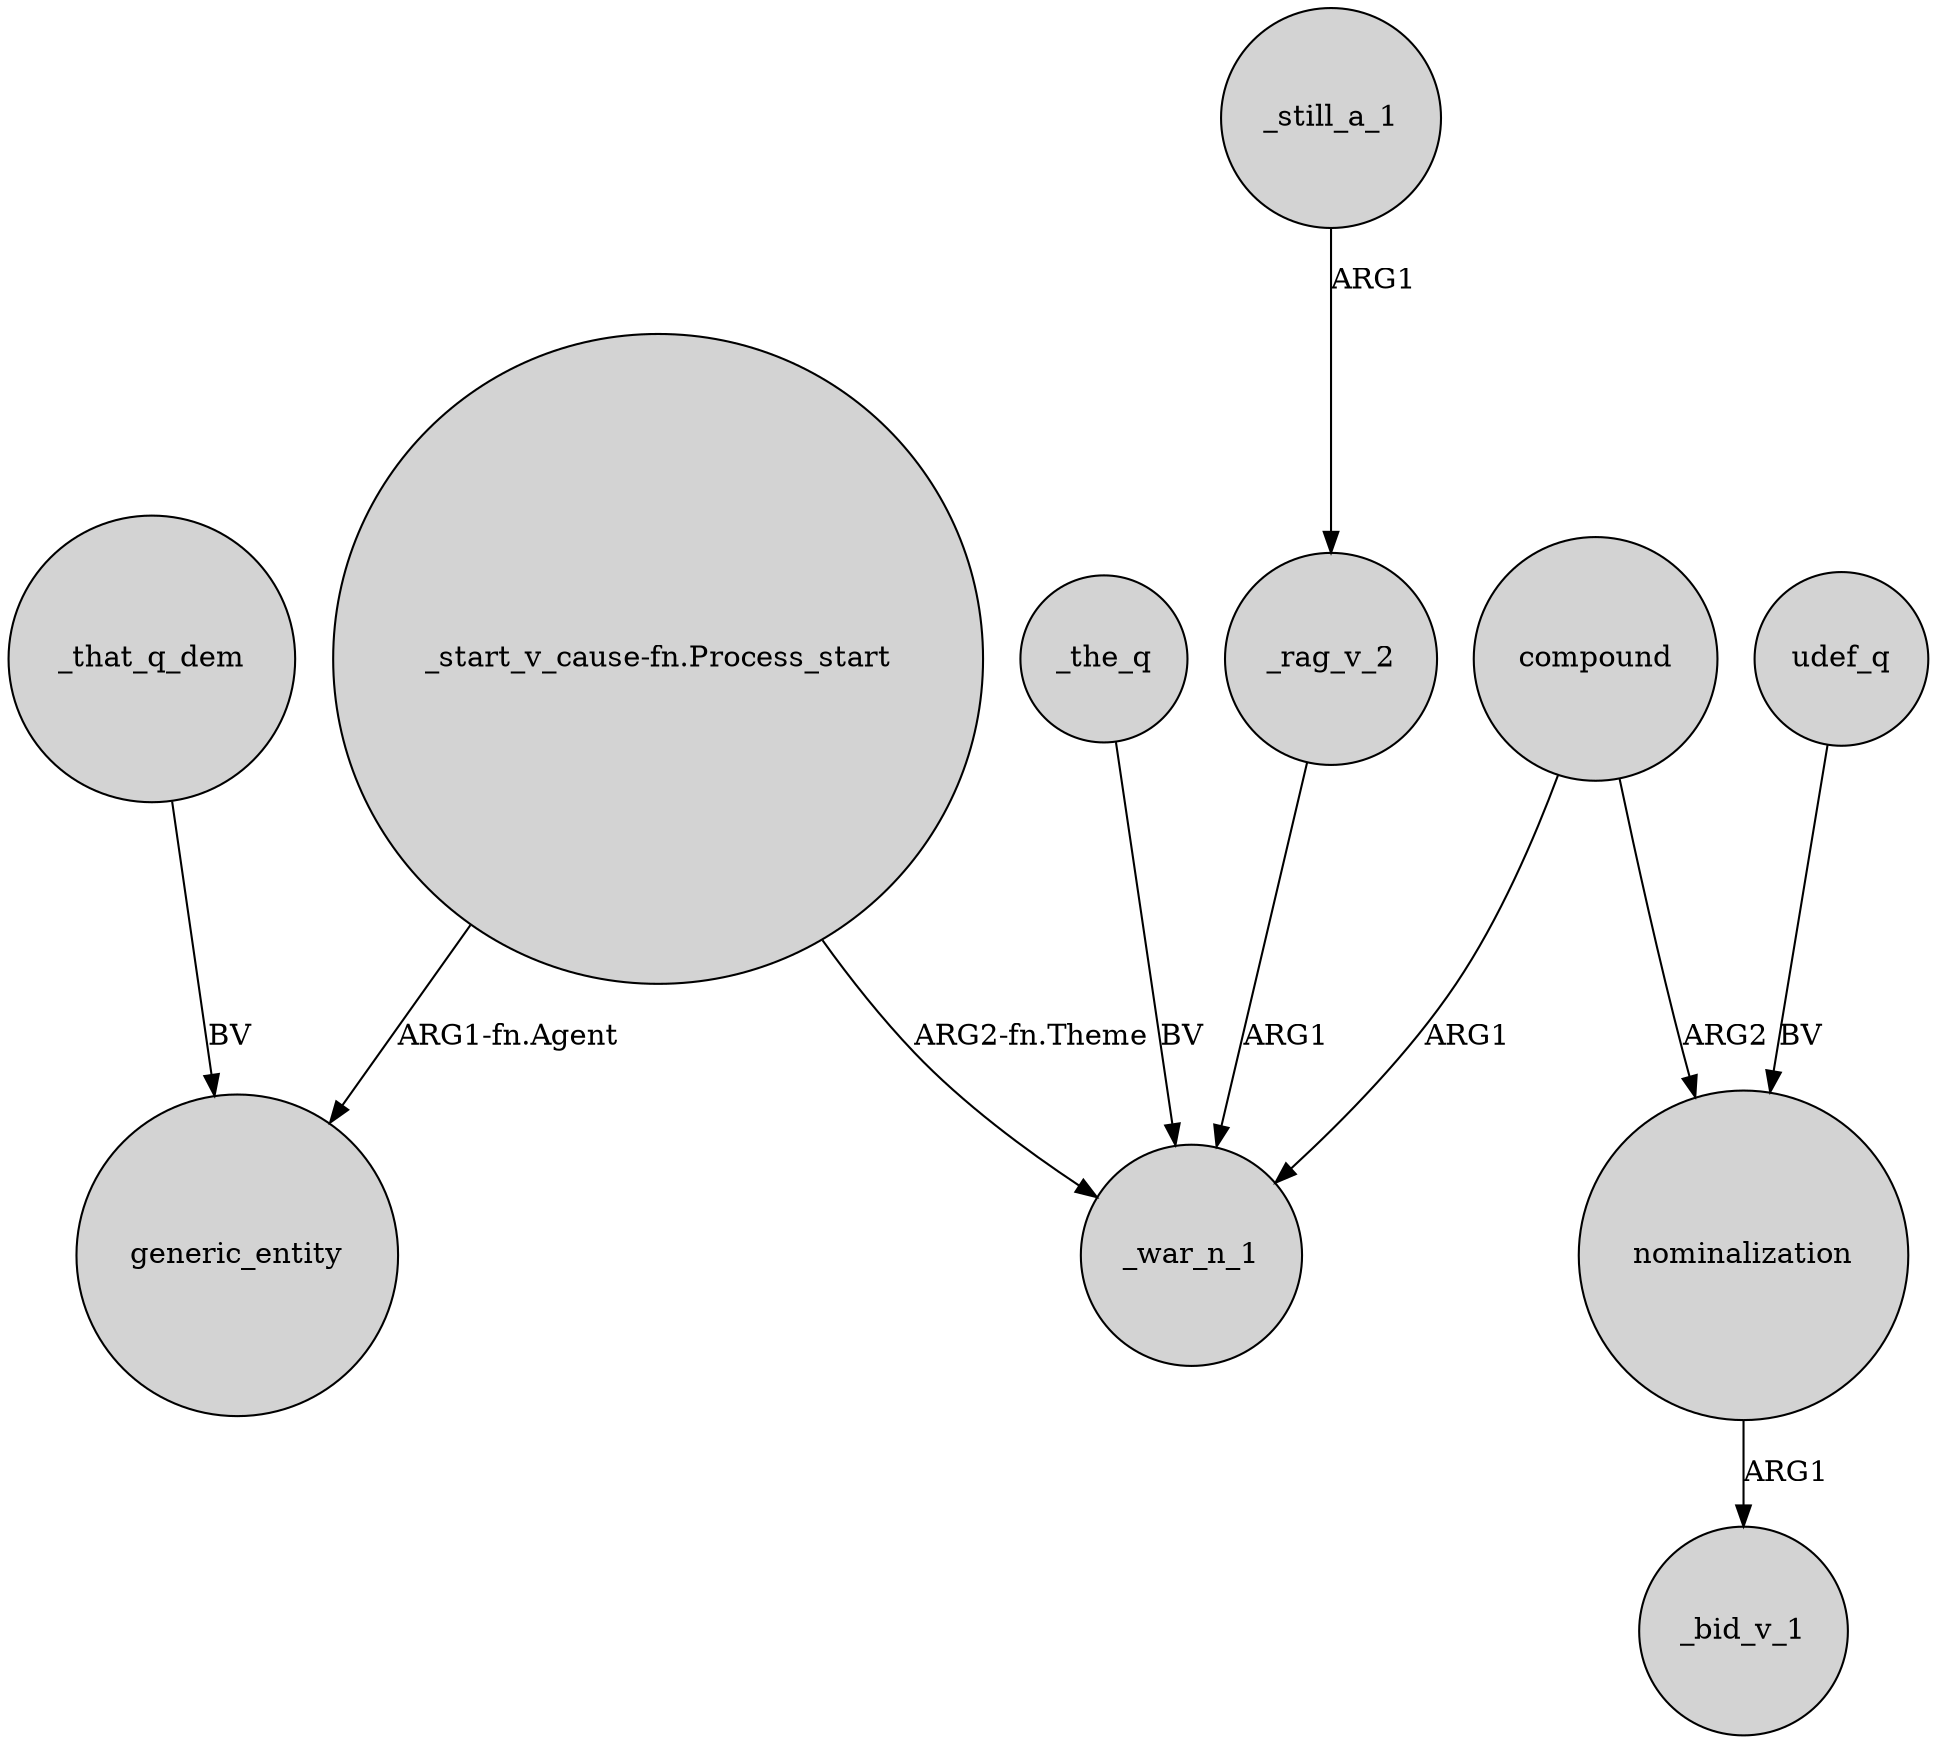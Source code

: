 digraph {
	node [shape=circle style=filled]
	"_start_v_cause-fn.Process_start" -> generic_entity [label="ARG1-fn.Agent"]
	compound -> nominalization [label=ARG2]
	nominalization -> _bid_v_1 [label=ARG1]
	_rag_v_2 -> _war_n_1 [label=ARG1]
	compound -> _war_n_1 [label=ARG1]
	_that_q_dem -> generic_entity [label=BV]
	_still_a_1 -> _rag_v_2 [label=ARG1]
	udef_q -> nominalization [label=BV]
	"_start_v_cause-fn.Process_start" -> _war_n_1 [label="ARG2-fn.Theme"]
	_the_q -> _war_n_1 [label=BV]
}

